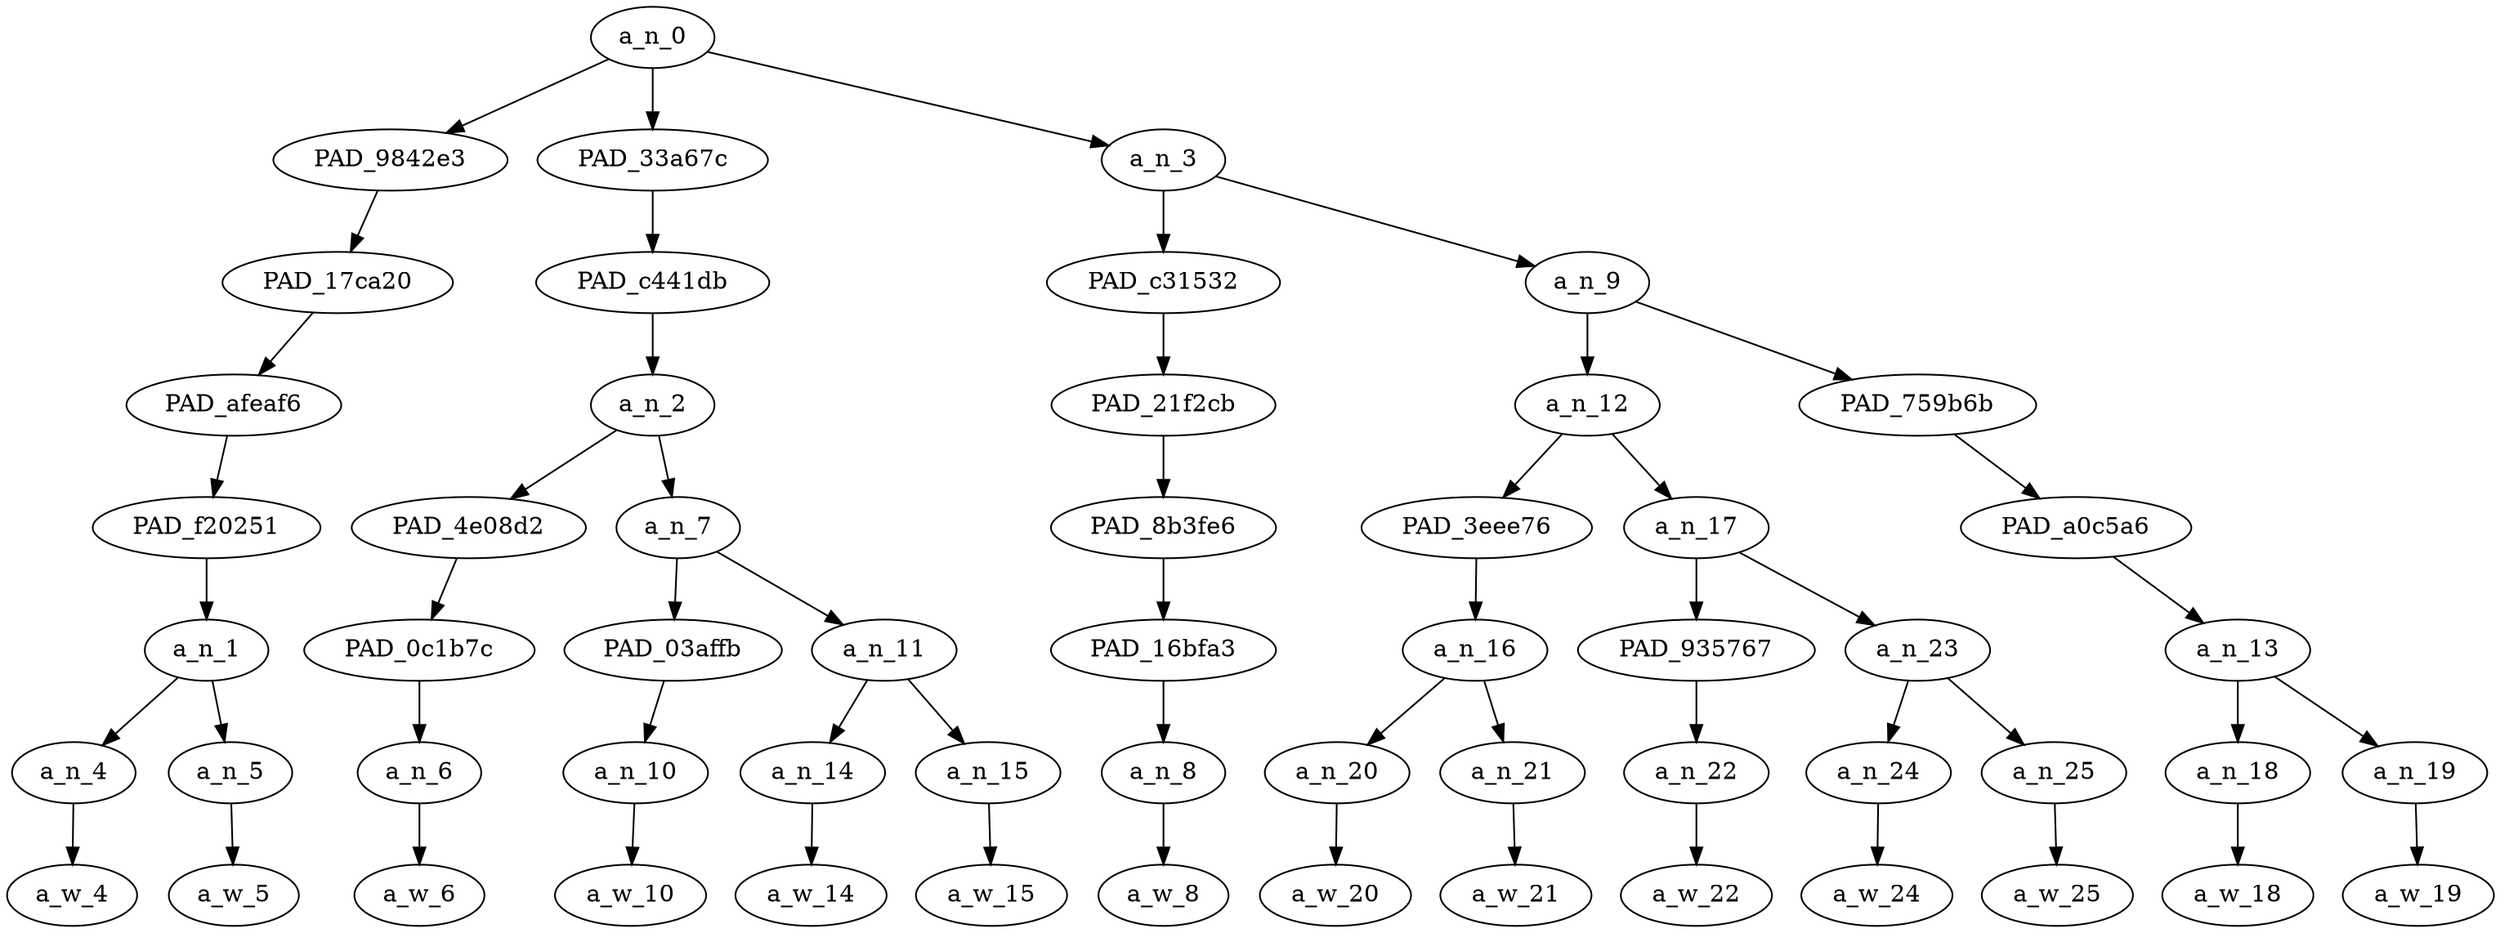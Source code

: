 strict digraph "" {
	a_n_0	[div_dir=1,
		index=0,
		level=7,
		pos="3.8854166666666665,7!",
		text_span="[0, 1, 2, 3, 4, 5, 6, 7, 8, 9, 10, 11, 12, 13]",
		value=0.99999999];
	PAD_9842e3	[div_dir=1,
		index=0,
		level=6,
		pos="0.5,6!",
		text_span="[0, 1]",
		value=0.19982754];
	a_n_0 -> PAD_9842e3;
	PAD_33a67c	[div_dir=1,
		index=1,
		level=6,
		pos="2.875,6!",
		text_span="[2, 3, 4, 5]",
		value=0.14229426];
	a_n_0 -> PAD_33a67c;
	a_n_3	[div_dir=1,
		index=2,
		level=6,
		pos="8.28125,6!",
		text_span="[6, 7, 8, 9, 10, 11, 12, 13]",
		value=0.65645489];
	a_n_0 -> a_n_3;
	PAD_17ca20	[div_dir=1,
		index=0,
		level=5,
		pos="0.5,5!",
		text_span="[0, 1]",
		value=0.19982754];
	PAD_9842e3 -> PAD_17ca20;
	PAD_afeaf6	[div_dir=1,
		index=0,
		level=4,
		pos="0.5,4!",
		text_span="[0, 1]",
		value=0.19982754];
	PAD_17ca20 -> PAD_afeaf6;
	PAD_f20251	[div_dir=1,
		index=0,
		level=3,
		pos="0.5,3!",
		text_span="[0, 1]",
		value=0.19982754];
	PAD_afeaf6 -> PAD_f20251;
	a_n_1	[div_dir=1,
		index=0,
		level=2,
		pos="0.5,2!",
		text_span="[0, 1]",
		value=0.19982754];
	PAD_f20251 -> a_n_1;
	a_n_4	[div_dir=1,
		index=0,
		level=1,
		pos="0.0,1!",
		text_span="[0]",
		value=0.10537026];
	a_n_1 -> a_n_4;
	a_n_5	[div_dir=1,
		index=1,
		level=1,
		pos="1.0,1!",
		text_span="[1]",
		value=0.09378816];
	a_n_1 -> a_n_5;
	a_w_4	[div_dir=0,
		index=0,
		level=0,
		pos="0,0!",
		text_span="[0]",
		value=pls];
	a_n_4 -> a_w_4;
	a_w_5	[div_dir=0,
		index=1,
		level=0,
		pos="1,0!",
		text_span="[1]",
		value=dont];
	a_n_5 -> a_w_5;
	PAD_c441db	[div_dir=1,
		index=1,
		level=5,
		pos="2.875,5!",
		text_span="[2, 3, 4, 5]",
		value=0.14229426];
	PAD_33a67c -> PAD_c441db;
	a_n_2	[div_dir=1,
		index=1,
		level=4,
		pos="2.875,4!",
		text_span="[2, 3, 4, 5]",
		value=0.14229426];
	PAD_c441db -> a_n_2;
	PAD_4e08d2	[div_dir=-1,
		index=1,
		level=3,
		pos="2.0,3!",
		text_span="[2]",
		value=0.04044504];
	a_n_2 -> PAD_4e08d2;
	a_n_7	[div_dir=1,
		index=2,
		level=3,
		pos="3.75,3!",
		text_span="[3, 4, 5]",
		value=0.10173988];
	a_n_2 -> a_n_7;
	PAD_0c1b7c	[div_dir=-1,
		index=1,
		level=2,
		pos="2.0,2!",
		text_span="[2]",
		value=0.04044504];
	PAD_4e08d2 -> PAD_0c1b7c;
	a_n_6	[div_dir=-1,
		index=2,
		level=1,
		pos="2.0,1!",
		text_span="[2]",
		value=0.04044504];
	PAD_0c1b7c -> a_n_6;
	a_w_6	[div_dir=0,
		index=2,
		level=0,
		pos="2,0!",
		text_span="[2]",
		value=talk];
	a_n_6 -> a_w_6;
	PAD_03affb	[div_dir=1,
		index=2,
		level=2,
		pos="3.0,2!",
		text_span="[3]",
		value=0.03030018];
	a_n_7 -> PAD_03affb;
	a_n_11	[div_dir=1,
		index=3,
		level=2,
		pos="4.5,2!",
		text_span="[4, 5]",
		value=0.07123629];
	a_n_7 -> a_n_11;
	a_n_10	[div_dir=1,
		index=3,
		level=1,
		pos="3.0,1!",
		text_span="[3]",
		value=0.03030018];
	PAD_03affb -> a_n_10;
	a_w_10	[div_dir=0,
		index=3,
		level=0,
		pos="3,0!",
		text_span="[3]",
		value=to];
	a_n_10 -> a_w_10;
	a_n_14	[div_dir=-1,
		index=4,
		level=1,
		pos="4.0,1!",
		text_span="[4]",
		value=0.03199021];
	a_n_11 -> a_n_14;
	a_n_15	[div_dir=1,
		index=5,
		level=1,
		pos="5.0,1!",
		text_span="[5]",
		value=0.03908393];
	a_n_11 -> a_n_15;
	a_w_14	[div_dir=0,
		index=4,
		level=0,
		pos="4,0!",
		text_span="[4]",
		value=me];
	a_n_14 -> a_w_14;
	a_w_15	[div_dir=0,
		index=5,
		level=0,
		pos="5,0!",
		text_span="[5]",
		value=reality];
	a_n_15 -> a_w_15;
	PAD_c31532	[div_dir=1,
		index=2,
		level=5,
		pos="6.0,5!",
		text_span="[6]",
		value=0.02784644];
	a_n_3 -> PAD_c31532;
	a_n_9	[div_dir=1,
		index=3,
		level=5,
		pos="10.5625,5!",
		text_span="[7, 8, 9, 10, 11, 12, 13]",
		value=0.62721278];
	a_n_3 -> a_n_9;
	PAD_21f2cb	[div_dir=1,
		index=2,
		level=4,
		pos="6.0,4!",
		text_span="[6]",
		value=0.02784644];
	PAD_c31532 -> PAD_21f2cb;
	PAD_8b3fe6	[div_dir=1,
		index=3,
		level=3,
		pos="6.0,3!",
		text_span="[6]",
		value=0.02784644];
	PAD_21f2cb -> PAD_8b3fe6;
	PAD_16bfa3	[div_dir=1,
		index=4,
		level=2,
		pos="6.0,2!",
		text_span="[6]",
		value=0.02784644];
	PAD_8b3fe6 -> PAD_16bfa3;
	a_n_8	[div_dir=1,
		index=6,
		level=1,
		pos="6.0,1!",
		text_span="[6]",
		value=0.02784644];
	PAD_16bfa3 -> a_n_8;
	a_w_8	[div_dir=0,
		index=6,
		level=0,
		pos="6,0!",
		text_span="[6]",
		value=is];
	a_n_8 -> a_w_8;
	a_n_12	[div_dir=1,
		index=3,
		level=4,
		pos="8.625,4!",
		text_span="[7, 8, 9, 10, 11]",
		value=0.41948871];
	a_n_9 -> a_n_12;
	PAD_759b6b	[div_dir=1,
		index=4,
		level=4,
		pos="12.5,4!",
		text_span="[12, 13]",
		value=0.20627416];
	a_n_9 -> PAD_759b6b;
	PAD_3eee76	[div_dir=1,
		index=4,
		level=3,
		pos="7.5,3!",
		text_span="[7, 8]",
		value=0.05411581];
	a_n_12 -> PAD_3eee76;
	a_n_17	[div_dir=1,
		index=5,
		level=3,
		pos="9.75,3!",
		text_span="[9, 10, 11]",
		value=0.36373941];
	a_n_12 -> a_n_17;
	a_n_16	[div_dir=1,
		index=5,
		level=2,
		pos="7.5,2!",
		text_span="[7, 8]",
		value=0.05411581];
	PAD_3eee76 -> a_n_16;
	a_n_20	[div_dir=1,
		index=7,
		level=1,
		pos="7.0,1!",
		text_span="[7]",
		value=0.02663934];
	a_n_16 -> a_n_20;
	a_n_21	[div_dir=1,
		index=8,
		level=1,
		pos="8.0,1!",
		text_span="[8]",
		value=0.02738840];
	a_n_16 -> a_n_21;
	a_w_20	[div_dir=0,
		index=7,
		level=0,
		pos="7,0!",
		text_span="[7]",
		value=too];
	a_n_20 -> a_w_20;
	a_w_21	[div_dir=0,
		index=8,
		level=0,
		pos="8,0!",
		text_span="[8]",
		value=much];
	a_n_21 -> a_w_21;
	PAD_935767	[div_dir=1,
		index=6,
		level=2,
		pos="9.0,2!",
		text_span="[9]",
		value=0.03632753];
	a_n_17 -> PAD_935767;
	a_n_23	[div_dir=1,
		index=7,
		level=2,
		pos="10.5,2!",
		text_span="[10, 11]",
		value=0.32546732];
	a_n_17 -> a_n_23;
	a_n_22	[div_dir=1,
		index=9,
		level=1,
		pos="9.0,1!",
		text_span="[9]",
		value=0.03632753];
	PAD_935767 -> a_n_22;
	a_w_22	[div_dir=0,
		index=9,
		level=0,
		pos="9,0!",
		text_span="[9]",
		value=for];
	a_n_22 -> a_w_22;
	a_n_24	[div_dir=1,
		index=10,
		level=1,
		pos="10.0,1!",
		text_span="[10]",
		value=0.07060265];
	a_n_23 -> a_n_24;
	a_n_25	[div_dir=1,
		index=11,
		level=1,
		pos="11.0,1!",
		text_span="[11]",
		value=0.25281088];
	a_n_23 -> a_n_25;
	a_w_24	[div_dir=0,
		index=10,
		level=0,
		pos="10,0!",
		text_span="[10]",
		value=my];
	a_n_24 -> a_w_24;
	a_w_25	[div_dir=0,
		index=11,
		level=0,
		pos="11,0!",
		text_span="[11]",
		value=kike];
	a_n_25 -> a_w_25;
	PAD_a0c5a6	[div_dir=1,
		index=6,
		level=3,
		pos="12.5,3!",
		text_span="[12, 13]",
		value=0.20627416];
	PAD_759b6b -> PAD_a0c5a6;
	a_n_13	[div_dir=1,
		index=8,
		level=2,
		pos="12.5,2!",
		text_span="[12, 13]",
		value=0.20627416];
	PAD_a0c5a6 -> a_n_13;
	a_n_18	[div_dir=1,
		index=12,
		level=1,
		pos="12.0,1!",
		text_span="[12]",
		value=0.16354900];
	a_n_13 -> a_n_18;
	a_n_19	[div_dir=-1,
		index=13,
		level=1,
		pos="13.0,1!",
		text_span="[13]",
		value=0.04242188];
	a_n_13 -> a_n_19;
	a_w_18	[div_dir=0,
		index=12,
		level=0,
		pos="12,0!",
		text_span="[12]",
		value=infested];
	a_n_18 -> a_w_18;
	a_w_19	[div_dir=0,
		index=13,
		level=0,
		pos="13,0!",
		text_span="[13]",
		value=mind];
	a_n_19 -> a_w_19;
}
